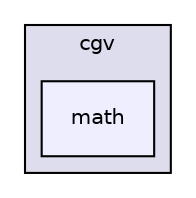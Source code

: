 digraph "math" {
  bgcolor=transparent;
  compound=true
  node [ fontsize="10", fontname="Helvetica"];
  edge [ labelfontsize="10", labelfontname="Helvetica"];
  subgraph clusterdir_b2f69a17ffe82a31358822b647cc4326 {
    graph [ bgcolor="#ddddee", pencolor="black", label="cgv" fontname="Helvetica", fontsize="10", URL="dir_b2f69a17ffe82a31358822b647cc4326.html"]
  dir_eaf9d2518f1ede0a595228de81ad9d4d [shape=box, label="math", style="filled", fillcolor="#eeeeff", pencolor="black", URL="dir_eaf9d2518f1ede0a595228de81ad9d4d.html"];
  }
}
